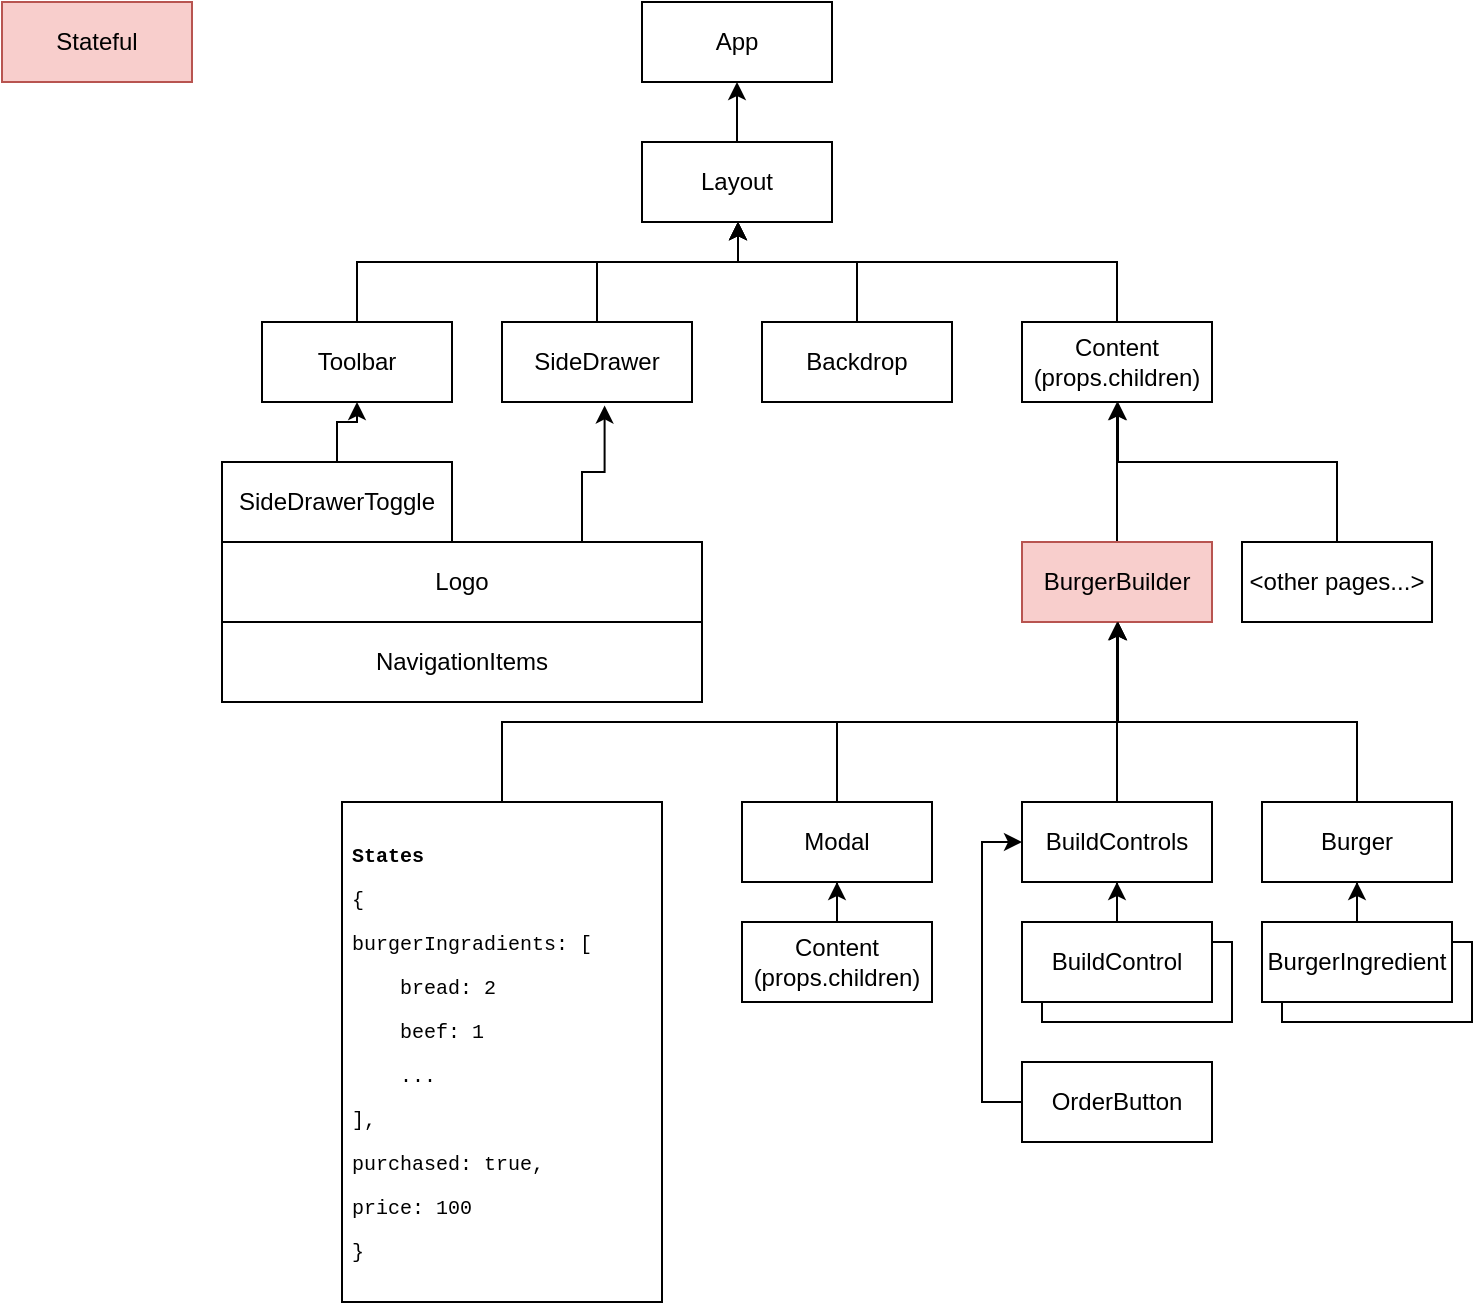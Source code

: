 <mxfile version="14.1.8" type="device"><diagram id="Vd_M-3j3gfd7HCSgZoRb" name="Page-1"><mxGraphModel dx="1106" dy="860" grid="1" gridSize="10" guides="1" tooltips="1" connect="1" arrows="1" fold="1" page="1" pageScale="1" pageWidth="850" pageHeight="1100" math="0" shadow="0"><root><mxCell id="0"/><mxCell id="1" parent="0"/><mxCell id="abig1Zc-jdvU_pfrzQQ3-31" value="&lt;div&gt;Ingradient&lt;/div&gt;" style="rounded=0;whiteSpace=wrap;html=1;" parent="1" vertex="1"><mxGeometry x="670" y="520" width="95" height="40" as="geometry"/></mxCell><mxCell id="abig1Zc-jdvU_pfrzQQ3-23" value="BuildControl" style="rounded=0;whiteSpace=wrap;html=1;" parent="1" vertex="1"><mxGeometry x="550" y="520" width="95" height="40" as="geometry"/></mxCell><mxCell id="abig1Zc-jdvU_pfrzQQ3-1" value="App" style="rounded=0;whiteSpace=wrap;html=1;" parent="1" vertex="1"><mxGeometry x="350" y="50" width="95" height="40" as="geometry"/></mxCell><mxCell id="abig1Zc-jdvU_pfrzQQ3-8" style="edgeStyle=orthogonalEdgeStyle;rounded=0;orthogonalLoop=1;jettySize=auto;html=1;" parent="1" source="abig1Zc-jdvU_pfrzQQ3-2" target="abig1Zc-jdvU_pfrzQQ3-1" edge="1"><mxGeometry relative="1" as="geometry"/></mxCell><mxCell id="abig1Zc-jdvU_pfrzQQ3-2" value="Layout" style="rounded=0;whiteSpace=wrap;html=1;" parent="1" vertex="1"><mxGeometry x="350" y="120" width="95" height="40" as="geometry"/></mxCell><mxCell id="abig1Zc-jdvU_pfrzQQ3-9" style="edgeStyle=orthogonalEdgeStyle;rounded=0;orthogonalLoop=1;jettySize=auto;html=1;" parent="1" source="abig1Zc-jdvU_pfrzQQ3-3" target="abig1Zc-jdvU_pfrzQQ3-2" edge="1"><mxGeometry relative="1" as="geometry"><Array as="points"><mxPoint x="208" y="180"/><mxPoint x="398" y="180"/></Array></mxGeometry></mxCell><mxCell id="abig1Zc-jdvU_pfrzQQ3-3" value="Toolbar" style="rounded=0;whiteSpace=wrap;html=1;" parent="1" vertex="1"><mxGeometry x="160" y="210" width="95" height="40" as="geometry"/></mxCell><mxCell id="abig1Zc-jdvU_pfrzQQ3-10" style="edgeStyle=orthogonalEdgeStyle;rounded=0;orthogonalLoop=1;jettySize=auto;html=1;" parent="1" source="abig1Zc-jdvU_pfrzQQ3-4" target="abig1Zc-jdvU_pfrzQQ3-2" edge="1"><mxGeometry relative="1" as="geometry"><Array as="points"><mxPoint x="328" y="180"/><mxPoint x="398" y="180"/></Array></mxGeometry></mxCell><mxCell id="abig1Zc-jdvU_pfrzQQ3-4" value="SideDrawer" style="rounded=0;whiteSpace=wrap;html=1;" parent="1" vertex="1"><mxGeometry x="280" y="210" width="95" height="40" as="geometry"/></mxCell><mxCell id="abig1Zc-jdvU_pfrzQQ3-11" style="edgeStyle=orthogonalEdgeStyle;rounded=0;orthogonalLoop=1;jettySize=auto;html=1;" parent="1" source="abig1Zc-jdvU_pfrzQQ3-5" target="abig1Zc-jdvU_pfrzQQ3-2" edge="1"><mxGeometry relative="1" as="geometry"><Array as="points"><mxPoint x="458" y="180"/><mxPoint x="398" y="180"/></Array></mxGeometry></mxCell><mxCell id="abig1Zc-jdvU_pfrzQQ3-5" value="Backdrop" style="rounded=0;whiteSpace=wrap;html=1;" parent="1" vertex="1"><mxGeometry x="410" y="210" width="95" height="40" as="geometry"/></mxCell><mxCell id="abig1Zc-jdvU_pfrzQQ3-12" style="edgeStyle=orthogonalEdgeStyle;rounded=0;orthogonalLoop=1;jettySize=auto;html=1;" parent="1" source="abig1Zc-jdvU_pfrzQQ3-6" target="abig1Zc-jdvU_pfrzQQ3-2" edge="1"><mxGeometry relative="1" as="geometry"><Array as="points"><mxPoint x="588" y="180"/><mxPoint x="398" y="180"/></Array></mxGeometry></mxCell><mxCell id="abig1Zc-jdvU_pfrzQQ3-6" value="&lt;div&gt;Content&lt;/div&gt;&lt;div&gt;(props.children)&lt;br&gt;&lt;/div&gt;" style="rounded=0;whiteSpace=wrap;html=1;" parent="1" vertex="1"><mxGeometry x="540" y="210" width="95" height="40" as="geometry"/></mxCell><mxCell id="abig1Zc-jdvU_pfrzQQ3-16" style="edgeStyle=orthogonalEdgeStyle;rounded=0;orthogonalLoop=1;jettySize=auto;html=1;" parent="1" source="abig1Zc-jdvU_pfrzQQ3-13" target="abig1Zc-jdvU_pfrzQQ3-3" edge="1"><mxGeometry relative="1" as="geometry"/></mxCell><mxCell id="abig1Zc-jdvU_pfrzQQ3-13" value="SideDrawerToggle" style="rounded=0;whiteSpace=wrap;html=1;" parent="1" vertex="1"><mxGeometry x="140" y="280" width="115" height="40" as="geometry"/></mxCell><mxCell id="abig1Zc-jdvU_pfrzQQ3-17" style="edgeStyle=orthogonalEdgeStyle;rounded=0;orthogonalLoop=1;jettySize=auto;html=1;entryX=0.54;entryY=1.043;entryDx=0;entryDy=0;entryPerimeter=0;exitX=0.75;exitY=0;exitDx=0;exitDy=0;" parent="1" source="abig1Zc-jdvU_pfrzQQ3-14" target="abig1Zc-jdvU_pfrzQQ3-4" edge="1"><mxGeometry relative="1" as="geometry"/></mxCell><mxCell id="abig1Zc-jdvU_pfrzQQ3-14" value="Logo" style="rounded=0;whiteSpace=wrap;html=1;" parent="1" vertex="1"><mxGeometry x="140" y="320" width="240" height="40" as="geometry"/></mxCell><mxCell id="abig1Zc-jdvU_pfrzQQ3-15" value="NavigationItems" style="rounded=0;whiteSpace=wrap;html=1;" parent="1" vertex="1"><mxGeometry x="140" y="360" width="240" height="40" as="geometry"/></mxCell><mxCell id="abig1Zc-jdvU_pfrzQQ3-24" style="edgeStyle=orthogonalEdgeStyle;rounded=0;orthogonalLoop=1;jettySize=auto;html=1;entryX=0.5;entryY=1;entryDx=0;entryDy=0;" parent="1" source="abig1Zc-jdvU_pfrzQQ3-18" target="abig1Zc-jdvU_pfrzQQ3-6" edge="1"><mxGeometry relative="1" as="geometry"/></mxCell><mxCell id="abig1Zc-jdvU_pfrzQQ3-18" value="BurgerBuilder" style="rounded=0;whiteSpace=wrap;html=1;fillColor=#f8cecc;strokeColor=#b85450;" parent="1" vertex="1"><mxGeometry x="540" y="320" width="95" height="40" as="geometry"/></mxCell><mxCell id="abig1Zc-jdvU_pfrzQQ3-25" style="edgeStyle=orthogonalEdgeStyle;rounded=0;orthogonalLoop=1;jettySize=auto;html=1;" parent="1" source="abig1Zc-jdvU_pfrzQQ3-19" target="abig1Zc-jdvU_pfrzQQ3-6" edge="1"><mxGeometry relative="1" as="geometry"><Array as="points"><mxPoint x="698" y="280"/><mxPoint x="588" y="280"/></Array></mxGeometry></mxCell><mxCell id="abig1Zc-jdvU_pfrzQQ3-19" value="&amp;lt;other pages...&amp;gt;" style="rounded=0;whiteSpace=wrap;html=1;" parent="1" vertex="1"><mxGeometry x="650" y="320" width="95" height="40" as="geometry"/></mxCell><mxCell id="abig1Zc-jdvU_pfrzQQ3-26" style="edgeStyle=orthogonalEdgeStyle;rounded=0;orthogonalLoop=1;jettySize=auto;html=1;" parent="1" source="abig1Zc-jdvU_pfrzQQ3-20" target="abig1Zc-jdvU_pfrzQQ3-18" edge="1"><mxGeometry relative="1" as="geometry"/></mxCell><mxCell id="abig1Zc-jdvU_pfrzQQ3-20" value="&lt;div&gt;BuildControls&lt;/div&gt;" style="rounded=0;whiteSpace=wrap;html=1;" parent="1" vertex="1"><mxGeometry x="540" y="450" width="95" height="40" as="geometry"/></mxCell><mxCell id="abig1Zc-jdvU_pfrzQQ3-27" style="edgeStyle=orthogonalEdgeStyle;rounded=0;orthogonalLoop=1;jettySize=auto;html=1;" parent="1" source="abig1Zc-jdvU_pfrzQQ3-21" target="abig1Zc-jdvU_pfrzQQ3-20" edge="1"><mxGeometry relative="1" as="geometry"/></mxCell><mxCell id="abig1Zc-jdvU_pfrzQQ3-21" value="BuildControl" style="rounded=0;whiteSpace=wrap;html=1;" parent="1" vertex="1"><mxGeometry x="540" y="510" width="95" height="40" as="geometry"/></mxCell><mxCell id="abig1Zc-jdvU_pfrzQQ3-29" style="edgeStyle=orthogonalEdgeStyle;rounded=0;orthogonalLoop=1;jettySize=auto;html=1;" parent="1" source="abig1Zc-jdvU_pfrzQQ3-28" target="abig1Zc-jdvU_pfrzQQ3-18" edge="1"><mxGeometry relative="1" as="geometry"><Array as="points"><mxPoint x="708" y="410"/><mxPoint x="588" y="410"/></Array></mxGeometry></mxCell><mxCell id="abig1Zc-jdvU_pfrzQQ3-28" value="Burger" style="rounded=0;whiteSpace=wrap;html=1;" parent="1" vertex="1"><mxGeometry x="660" y="450" width="95" height="40" as="geometry"/></mxCell><mxCell id="abig1Zc-jdvU_pfrzQQ3-32" style="edgeStyle=orthogonalEdgeStyle;rounded=0;orthogonalLoop=1;jettySize=auto;html=1;" parent="1" source="abig1Zc-jdvU_pfrzQQ3-30" target="abig1Zc-jdvU_pfrzQQ3-28" edge="1"><mxGeometry relative="1" as="geometry"/></mxCell><mxCell id="abig1Zc-jdvU_pfrzQQ3-30" value="&lt;div&gt;BurgerIngredient&lt;/div&gt;" style="rounded=0;whiteSpace=wrap;html=1;" parent="1" vertex="1"><mxGeometry x="660" y="510" width="95" height="40" as="geometry"/></mxCell><mxCell id="abig1Zc-jdvU_pfrzQQ3-38" style="edgeStyle=orthogonalEdgeStyle;rounded=0;orthogonalLoop=1;jettySize=auto;html=1;" parent="1" source="abig1Zc-jdvU_pfrzQQ3-33" target="abig1Zc-jdvU_pfrzQQ3-18" edge="1"><mxGeometry relative="1" as="geometry"><Array as="points"><mxPoint x="448" y="410"/><mxPoint x="588" y="410"/></Array></mxGeometry></mxCell><mxCell id="abig1Zc-jdvU_pfrzQQ3-33" value="Modal" style="rounded=0;whiteSpace=wrap;html=1;" parent="1" vertex="1"><mxGeometry x="400" y="450" width="95" height="40" as="geometry"/></mxCell><mxCell id="abig1Zc-jdvU_pfrzQQ3-37" style="edgeStyle=orthogonalEdgeStyle;rounded=0;orthogonalLoop=1;jettySize=auto;html=1;" parent="1" source="abig1Zc-jdvU_pfrzQQ3-34" target="abig1Zc-jdvU_pfrzQQ3-33" edge="1"><mxGeometry relative="1" as="geometry"/></mxCell><mxCell id="abig1Zc-jdvU_pfrzQQ3-34" value="&lt;div&gt;Content&lt;/div&gt;&lt;div&gt;(props.children)&lt;br&gt;&lt;/div&gt;" style="rounded=0;whiteSpace=wrap;html=1;" parent="1" vertex="1"><mxGeometry x="400" y="510" width="95" height="40" as="geometry"/></mxCell><mxCell id="abig1Zc-jdvU_pfrzQQ3-36" style="edgeStyle=orthogonalEdgeStyle;rounded=0;orthogonalLoop=1;jettySize=auto;html=1;entryX=0;entryY=0.5;entryDx=0;entryDy=0;" parent="1" source="abig1Zc-jdvU_pfrzQQ3-35" target="abig1Zc-jdvU_pfrzQQ3-20" edge="1"><mxGeometry relative="1" as="geometry"><Array as="points"><mxPoint x="520" y="600"/><mxPoint x="520" y="470"/></Array></mxGeometry></mxCell><mxCell id="abig1Zc-jdvU_pfrzQQ3-35" value="OrderButton" style="rounded=0;whiteSpace=wrap;html=1;" parent="1" vertex="1"><mxGeometry x="540" y="580" width="95" height="40" as="geometry"/></mxCell><mxCell id="FX_hKuEp-tAyI3DgbGvx-4" style="edgeStyle=orthogonalEdgeStyle;rounded=0;orthogonalLoop=1;jettySize=auto;html=1;entryX=0.5;entryY=1;entryDx=0;entryDy=0;fontFamily=Courier New;fontSize=10;exitX=0.5;exitY=0;exitDx=0;exitDy=0;" parent="1" source="FX_hKuEp-tAyI3DgbGvx-1" target="abig1Zc-jdvU_pfrzQQ3-18" edge="1"><mxGeometry relative="1" as="geometry"><Array as="points"><mxPoint x="280" y="410"/><mxPoint x="588" y="410"/><mxPoint x="588" y="360"/></Array></mxGeometry></mxCell><mxCell id="FX_hKuEp-tAyI3DgbGvx-1" value="&lt;h1 style=&quot;font-size: 10px;&quot;&gt;States&lt;/h1&gt;&lt;p style=&quot;font-size: 10px;&quot;&gt;{&lt;/p&gt;&lt;p style=&quot;font-size: 10px;&quot;&gt;burgerIngradients: [&lt;/p&gt;&lt;p style=&quot;font-size: 10px;&quot;&gt;&amp;nbsp; &amp;nbsp; bread: 2&lt;/p&gt;&lt;p style=&quot;font-size: 10px;&quot;&gt;&amp;nbsp; &amp;nbsp; beef: 1&lt;/p&gt;&lt;p style=&quot;font-size: 10px;&quot;&gt;&amp;nbsp; &amp;nbsp; ...&lt;/p&gt;&lt;p style=&quot;font-size: 10px;&quot;&gt;],&lt;/p&gt;&lt;p style=&quot;font-size: 10px;&quot;&gt;purchased: true,&lt;/p&gt;&lt;p style=&quot;font-size: 10px;&quot;&gt;price: 100&lt;/p&gt;&lt;p style=&quot;font-size: 10px;&quot;&gt;}&lt;/p&gt;" style="text;html=1;spacing=5;spacingTop=5;whiteSpace=wrap;overflow=hidden;rounded=0;fontFamily=Courier New;fontSize=10;labelBorderColor=none;strokeColor=#000000;" parent="1" vertex="1"><mxGeometry x="200" y="450" width="160" height="250" as="geometry"/></mxCell><mxCell id="FX_hKuEp-tAyI3DgbGvx-3" value="Stateful" style="rounded=0;whiteSpace=wrap;html=1;fillColor=#f8cecc;strokeColor=#b85450;" parent="1" vertex="1"><mxGeometry x="30" y="50" width="95" height="40" as="geometry"/></mxCell></root></mxGraphModel></diagram></mxfile>